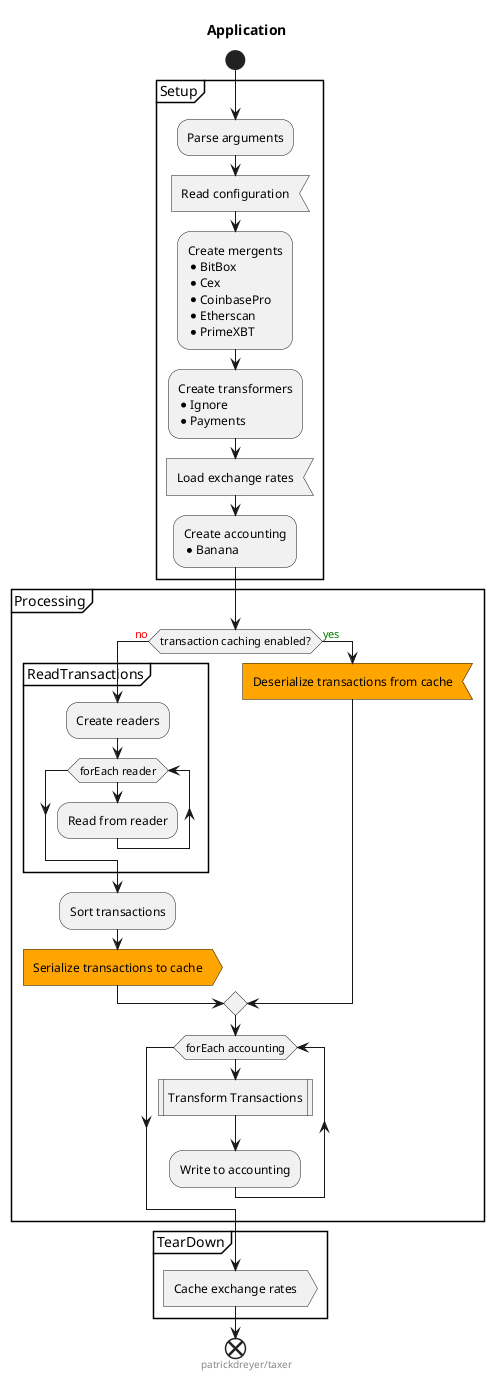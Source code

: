 @startuml activityApplication
title Application
center footer patrickdreyer/taxer

start
partition Setup {
    :Parse arguments;
    :Read configuration<
    :Create mergents
    * BitBox
    * Cex
    * CoinbasePro
    * Etherscan
    * PrimeXBT;
    :Create transformers
    * Ignore
    * Payments;
    :Load exchange rates<
    :Create accounting
    * Banana;
}
partition Processing {
    if (transaction caching enabled?) is (<color:red>no) then
        partition ReadTransactions {
            :Create readers;
            while (forEach reader)
                :Read from reader;
            endwhile
        }
        :Sort transactions;
        #orange:Serialize transactions to cache>
    else (<color:green>yes)
        #orange:Deserialize transactions from cache<
    endif
    while (forEach accounting)
        :Transform Transactions|
        :Write to accounting;
    endwhile
}
partition TearDown {
    :Cache exchange rates>
}
end

@enduml
